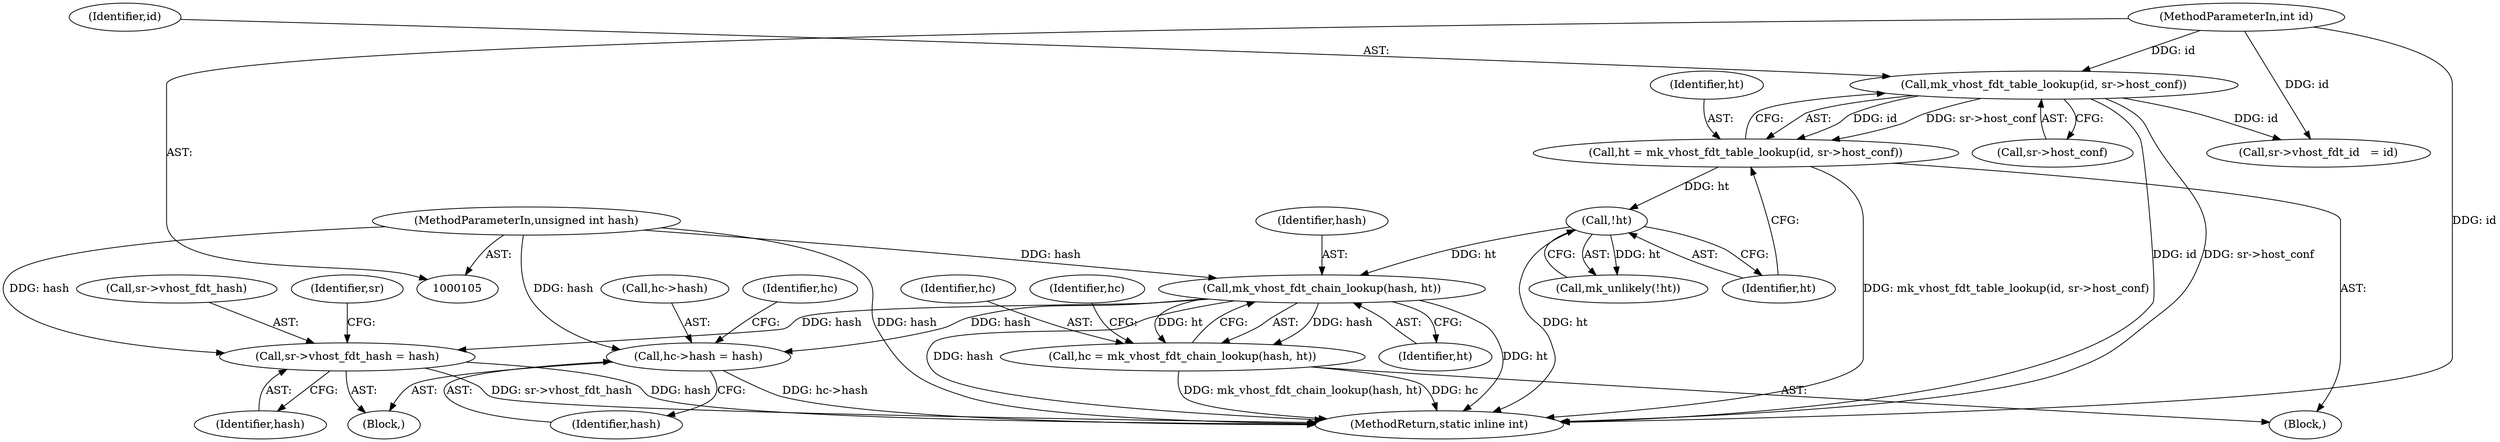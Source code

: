 digraph "0_monkey_b2d0e6f92310bb14a15aa2f8e96e1fb5379776dd_2@pointer" {
"1000162" [label="(Call,mk_vhost_fdt_chain_lookup(hash, ht))"];
"1000107" [label="(MethodParameterIn,unsigned int hash)"];
"1000145" [label="(Call,!ht)"];
"1000136" [label="(Call,ht = mk_vhost_fdt_table_lookup(id, sr->host_conf))"];
"1000138" [label="(Call,mk_vhost_fdt_table_lookup(id, sr->host_conf))"];
"1000106" [label="(MethodParameterIn,int id)"];
"1000160" [label="(Call,hc = mk_vhost_fdt_chain_lookup(hash, ht))"];
"1000238" [label="(Call,hc->hash = hash)"];
"1000256" [label="(Call,sr->vhost_fdt_hash = hash)"];
"1000138" [label="(Call,mk_vhost_fdt_table_lookup(id, sr->host_conf))"];
"1000162" [label="(Call,mk_vhost_fdt_chain_lookup(hash, ht))"];
"1000257" [label="(Call,sr->vhost_fdt_hash)"];
"1000144" [label="(Call,mk_unlikely(!ht))"];
"1000238" [label="(Call,hc->hash = hash)"];
"1000242" [label="(Identifier,hash)"];
"1000260" [label="(Identifier,hash)"];
"1000161" [label="(Identifier,hc)"];
"1000140" [label="(Call,sr->host_conf)"];
"1000166" [label="(Identifier,hc)"];
"1000139" [label="(Identifier,id)"];
"1000256" [label="(Call,sr->vhost_fdt_hash = hash)"];
"1000239" [label="(Call,hc->hash)"];
"1000164" [label="(Identifier,ht)"];
"1000245" [label="(Identifier,hc)"];
"1000271" [label="(MethodReturn,static inline int)"];
"1000232" [label="(Block,)"];
"1000109" [label="(Block,)"];
"1000251" [label="(Call,sr->vhost_fdt_id   = id)"];
"1000160" [label="(Call,hc = mk_vhost_fdt_chain_lookup(hash, ht))"];
"1000107" [label="(MethodParameterIn,unsigned int hash)"];
"1000163" [label="(Identifier,hash)"];
"1000145" [label="(Call,!ht)"];
"1000137" [label="(Identifier,ht)"];
"1000146" [label="(Identifier,ht)"];
"1000263" [label="(Identifier,sr)"];
"1000136" [label="(Call,ht = mk_vhost_fdt_table_lookup(id, sr->host_conf))"];
"1000106" [label="(MethodParameterIn,int id)"];
"1000162" -> "1000160"  [label="AST: "];
"1000162" -> "1000164"  [label="CFG: "];
"1000163" -> "1000162"  [label="AST: "];
"1000164" -> "1000162"  [label="AST: "];
"1000160" -> "1000162"  [label="CFG: "];
"1000162" -> "1000271"  [label="DDG: ht"];
"1000162" -> "1000271"  [label="DDG: hash"];
"1000162" -> "1000160"  [label="DDG: hash"];
"1000162" -> "1000160"  [label="DDG: ht"];
"1000107" -> "1000162"  [label="DDG: hash"];
"1000145" -> "1000162"  [label="DDG: ht"];
"1000162" -> "1000238"  [label="DDG: hash"];
"1000162" -> "1000256"  [label="DDG: hash"];
"1000107" -> "1000105"  [label="AST: "];
"1000107" -> "1000271"  [label="DDG: hash"];
"1000107" -> "1000238"  [label="DDG: hash"];
"1000107" -> "1000256"  [label="DDG: hash"];
"1000145" -> "1000144"  [label="AST: "];
"1000145" -> "1000146"  [label="CFG: "];
"1000146" -> "1000145"  [label="AST: "];
"1000144" -> "1000145"  [label="CFG: "];
"1000145" -> "1000271"  [label="DDG: ht"];
"1000145" -> "1000144"  [label="DDG: ht"];
"1000136" -> "1000145"  [label="DDG: ht"];
"1000136" -> "1000109"  [label="AST: "];
"1000136" -> "1000138"  [label="CFG: "];
"1000137" -> "1000136"  [label="AST: "];
"1000138" -> "1000136"  [label="AST: "];
"1000146" -> "1000136"  [label="CFG: "];
"1000136" -> "1000271"  [label="DDG: mk_vhost_fdt_table_lookup(id, sr->host_conf)"];
"1000138" -> "1000136"  [label="DDG: id"];
"1000138" -> "1000136"  [label="DDG: sr->host_conf"];
"1000138" -> "1000140"  [label="CFG: "];
"1000139" -> "1000138"  [label="AST: "];
"1000140" -> "1000138"  [label="AST: "];
"1000138" -> "1000271"  [label="DDG: id"];
"1000138" -> "1000271"  [label="DDG: sr->host_conf"];
"1000106" -> "1000138"  [label="DDG: id"];
"1000138" -> "1000251"  [label="DDG: id"];
"1000106" -> "1000105"  [label="AST: "];
"1000106" -> "1000271"  [label="DDG: id"];
"1000106" -> "1000251"  [label="DDG: id"];
"1000160" -> "1000109"  [label="AST: "];
"1000161" -> "1000160"  [label="AST: "];
"1000166" -> "1000160"  [label="CFG: "];
"1000160" -> "1000271"  [label="DDG: mk_vhost_fdt_chain_lookup(hash, ht)"];
"1000160" -> "1000271"  [label="DDG: hc"];
"1000238" -> "1000232"  [label="AST: "];
"1000238" -> "1000242"  [label="CFG: "];
"1000239" -> "1000238"  [label="AST: "];
"1000242" -> "1000238"  [label="AST: "];
"1000245" -> "1000238"  [label="CFG: "];
"1000238" -> "1000271"  [label="DDG: hc->hash"];
"1000256" -> "1000232"  [label="AST: "];
"1000256" -> "1000260"  [label="CFG: "];
"1000257" -> "1000256"  [label="AST: "];
"1000260" -> "1000256"  [label="AST: "];
"1000263" -> "1000256"  [label="CFG: "];
"1000256" -> "1000271"  [label="DDG: hash"];
"1000256" -> "1000271"  [label="DDG: sr->vhost_fdt_hash"];
}
